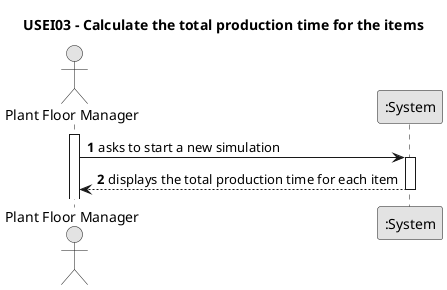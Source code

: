 @startuml
skinparam monochrome true
skinparam packageStyle rectangle
skinparam shadowing false

title USEI03 - Calculate the total production time for the items

autonumber

actor "Plant Floor Manager" as PFM
participant ":System" as System

activate PFM

    PFM -> System : asks to start a new simulation
    activate System

    System --> PFM : displays the total production time for each item
    deactivate System



@enduml